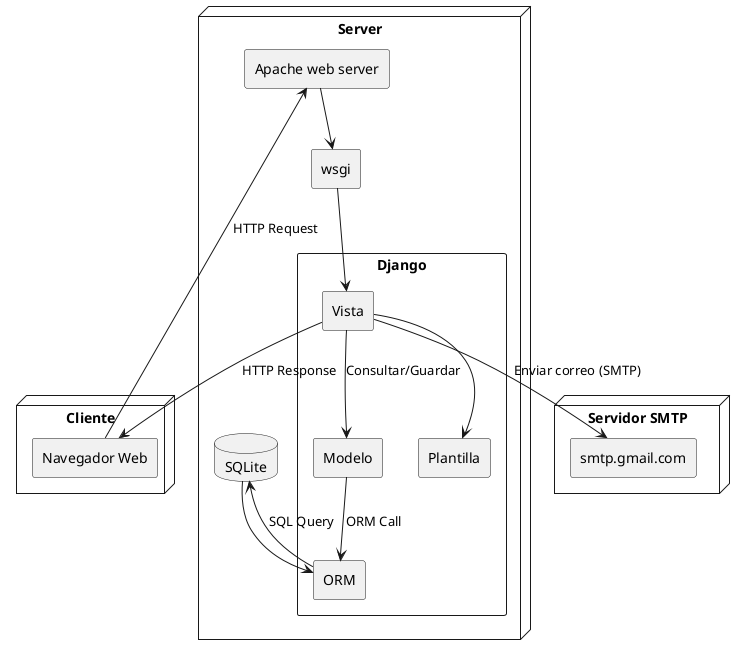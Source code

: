 @startuml
skinparam componentStyle rectangle
skinparam defaultTextAlignment center

node "Cliente" {
  [Navegador Web] as navegador
}
node "Server" {
  [Apache web server] as router
  [wsgi] as wsgi
  rectangle "Django" {
    [Vista] as vista
    [Modelo] as modelo
    [Plantilla] as plantilla
    [ORM] as orm
  }
  database "SQLite" as sqlite
}

node "Servidor SMTP" {
  [smtp.gmail.com] as smtp
}

navegador --> router : HTTP Request
vista --> modelo : Consultar/Guardar
modelo --> orm : ORM Call
orm --> sqlite : SQL Query
sqlite --> orm
vista --> plantilla
vista --> navegador : HTTP Response
wsgi --> vista 

vista --> smtp : Enviar correo (SMTP)

router --> wsgi 

@enduml
